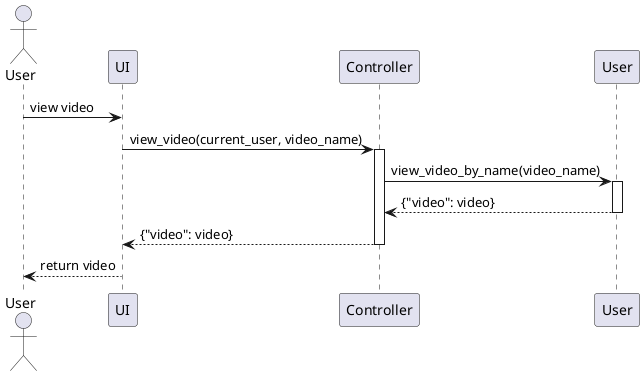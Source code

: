 @startuml User
actor "User" as UserActor

participant "UI" as Server
participant Controller
participant "User" as UserClass

UserActor -> Server: view video
Server -> Controller: view_video(current_user, video_name)
activate Controller
Controller -> UserClass: view_video_by_name(video_name)
activate UserClass
UserClass --> Controller: {"video": video}
deactivate UserClass
Controller --> Server: {"video": video}
deactivate Controller

Server --> UserActor: return video

@enduml
